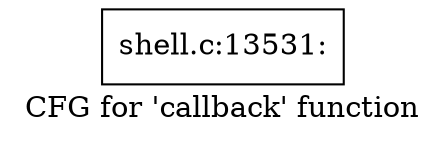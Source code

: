 digraph "CFG for 'callback' function" {
	label="CFG for 'callback' function";

	Node0x5602771f5f80 [shape=record,label="{shell.c:13531:}"];
}
